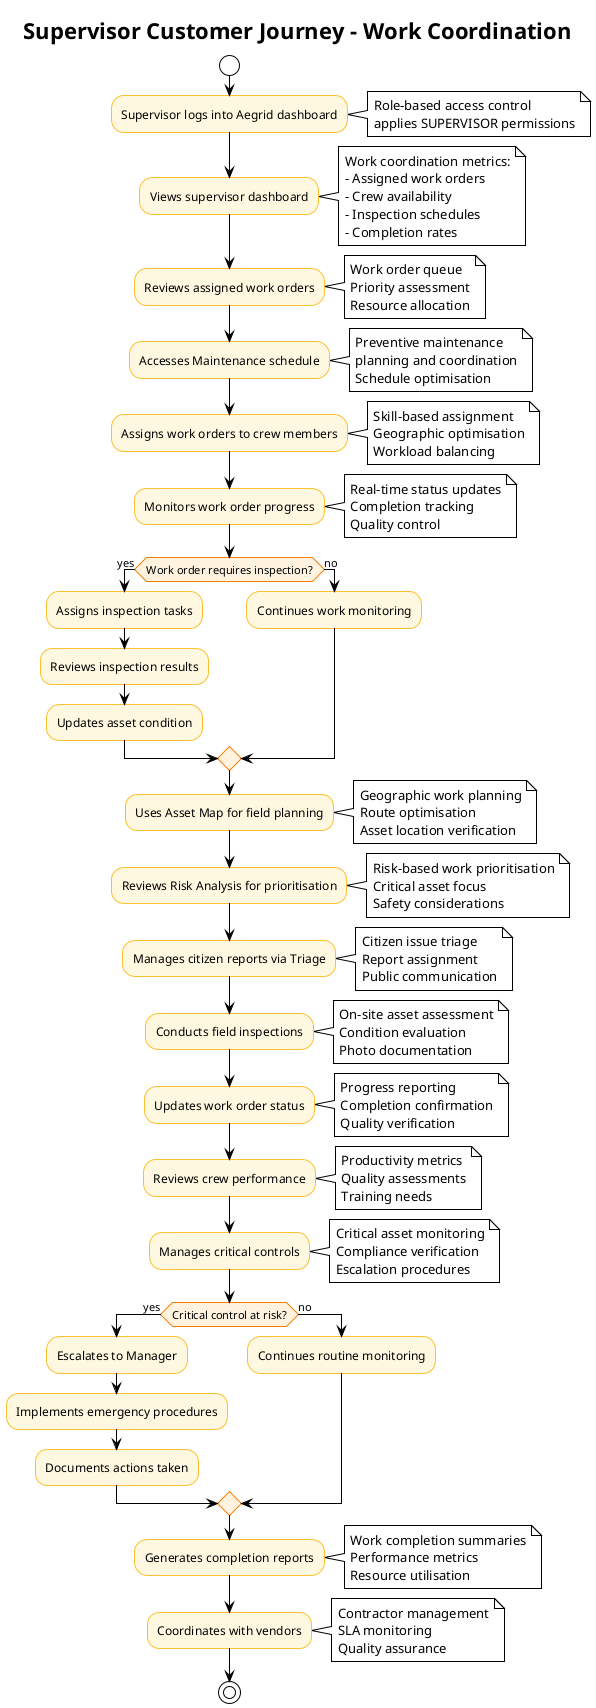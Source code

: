 @startuml Supervisor Customer Journey
!theme plain
skinparam backgroundColor #FFFFFF
skinparam activity {
  BackgroundColor #FFF8E1
  BorderColor #FBC02D
  FontColor #000000
}
skinparam activityDiamond {
  BackgroundColor #FFF3E0
  BorderColor #F57C00
  FontColor #000000
}

title Supervisor Customer Journey - Work Coordination

start

:Supervisor logs into Aegrid dashboard;
note right: Role-based access control\napplies SUPERVISOR permissions

:Views supervisor dashboard;
note right: Work coordination metrics:\n- Assigned work orders\n- Crew availability\n- Inspection schedules\n- Completion rates

:Reviews assigned work orders;
note right: Work order queue\nPriority assessment\nResource allocation

:Accesses Maintenance schedule;
note right: Preventive maintenance\nplanning and coordination\nSchedule optimisation

:Assigns work orders to crew members;
note right: Skill-based assignment\nGeographic optimisation\nWorkload balancing

:Monitors work order progress;
note right: Real-time status updates\nCompletion tracking\nQuality control

if (Work order requires inspection?) then (yes)
  :Assigns inspection tasks;
  :Reviews inspection results;
  :Updates asset condition;
else (no)
  :Continues work monitoring;
endif

:Uses Asset Map for field planning;
note right: Geographic work planning\nRoute optimisation\nAsset location verification

:Reviews Risk Analysis for prioritisation;
note right: Risk-based work prioritisation\nCritical asset focus\nSafety considerations

:Manages citizen reports via Triage;
note right: Citizen issue triage\nReport assignment\nPublic communication

:Conducts field inspections;
note right: On-site asset assessment\nCondition evaluation\nPhoto documentation

:Updates work order status;
note right: Progress reporting\nCompletion confirmation\nQuality verification

:Reviews crew performance;
note right: Productivity metrics\nQuality assessments\nTraining needs

:Manages critical controls;
note right: Critical asset monitoring\nCompliance verification\nEscalation procedures

if (Critical control at risk?) then (yes)
  :Escalates to Manager;
  :Implements emergency procedures;
  :Documents actions taken;
else (no)
  :Continues routine monitoring;
endif

:Generates completion reports;
note right: Work completion summaries\nPerformance metrics\nResource utilisation

:Coordinates with vendors;
note right: Contractor management\nSLA monitoring\nQuality assurance

stop

@enduml
